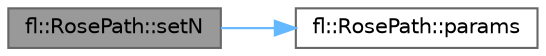 digraph "fl::RosePath::setN"
{
 // INTERACTIVE_SVG=YES
 // LATEX_PDF_SIZE
  bgcolor="transparent";
  edge [fontname=Helvetica,fontsize=10,labelfontname=Helvetica,labelfontsize=10];
  node [fontname=Helvetica,fontsize=10,shape=box,height=0.2,width=0.4];
  rankdir="LR";
  Node1 [id="Node000001",label="fl::RosePath::setN",height=0.2,width=0.4,color="gray40", fillcolor="grey60", style="filled", fontcolor="black",tooltip=" "];
  Node1 -> Node2 [id="edge1_Node000001_Node000002",color="steelblue1",style="solid",tooltip=" "];
  Node2 [id="Node000002",label="fl::RosePath::params",height=0.2,width=0.4,color="grey40", fillcolor="white", style="filled",URL="$d3/dc1/classfl_1_1_rose_path_a875fe92126b4f8dafcd3f823f484be6f.html#a875fe92126b4f8dafcd3f823f484be6f",tooltip=" "];
}
